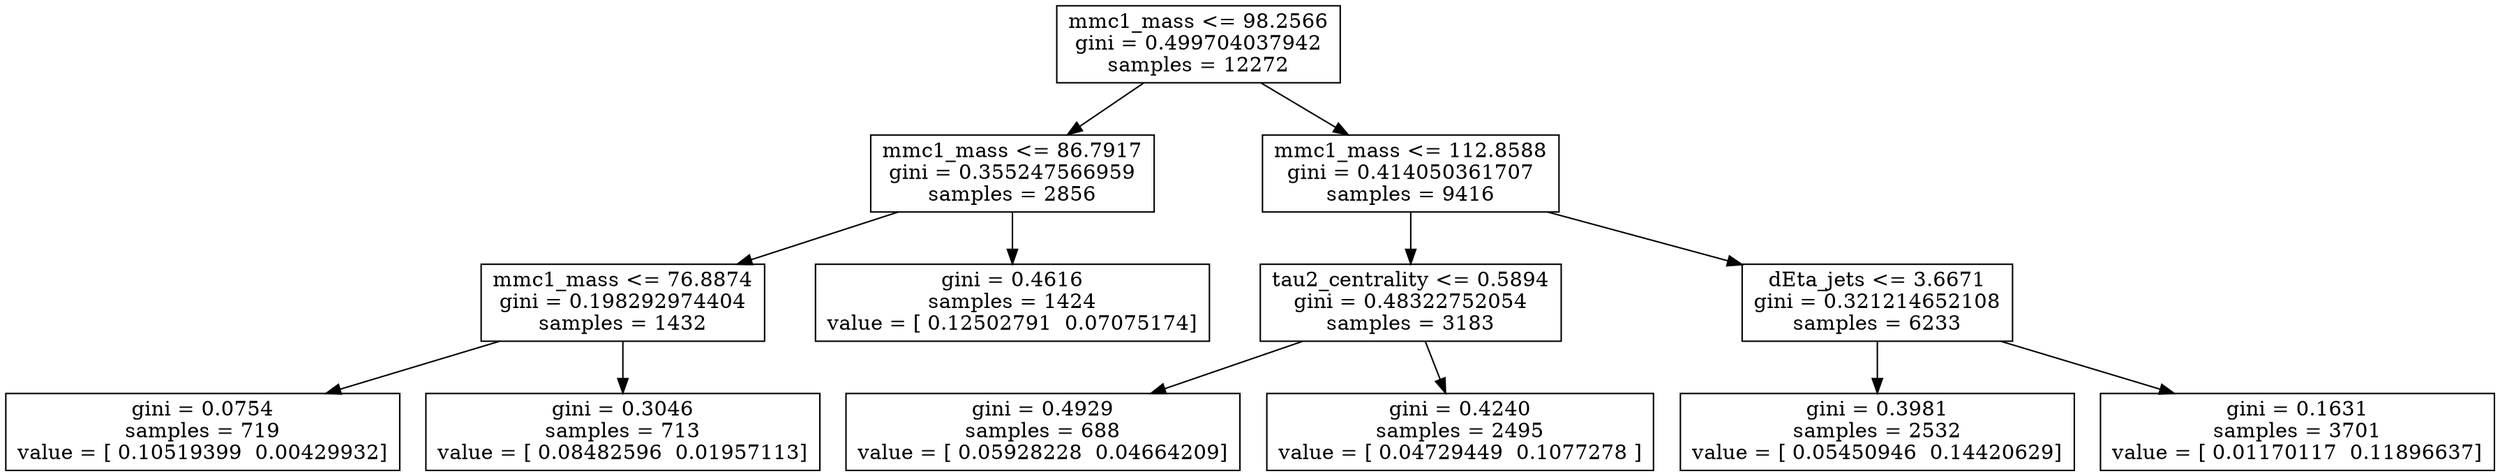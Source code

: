 digraph Tree {
0 [label="mmc1_mass <= 98.2566\ngini = 0.499704037942\nsamples = 12272", shape="box"] ;
1 [label="mmc1_mass <= 86.7917\ngini = 0.355247566959\nsamples = 2856", shape="box"] ;
0 -> 1 ;
2 [label="mmc1_mass <= 76.8874\ngini = 0.198292974404\nsamples = 1432", shape="box"] ;
1 -> 2 ;
3 [label="gini = 0.0754\nsamples = 719\nvalue = [ 0.10519399  0.00429932]", shape="box"] ;
2 -> 3 ;
4 [label="gini = 0.3046\nsamples = 713\nvalue = [ 0.08482596  0.01957113]", shape="box"] ;
2 -> 4 ;
5 [label="gini = 0.4616\nsamples = 1424\nvalue = [ 0.12502791  0.07075174]", shape="box"] ;
1 -> 5 ;
6 [label="mmc1_mass <= 112.8588\ngini = 0.414050361707\nsamples = 9416", shape="box"] ;
0 -> 6 ;
7 [label="tau2_centrality <= 0.5894\ngini = 0.48322752054\nsamples = 3183", shape="box"] ;
6 -> 7 ;
8 [label="gini = 0.4929\nsamples = 688\nvalue = [ 0.05928228  0.04664209]", shape="box"] ;
7 -> 8 ;
9 [label="gini = 0.4240\nsamples = 2495\nvalue = [ 0.04729449  0.1077278 ]", shape="box"] ;
7 -> 9 ;
10 [label="dEta_jets <= 3.6671\ngini = 0.321214652108\nsamples = 6233", shape="box"] ;
6 -> 10 ;
11 [label="gini = 0.3981\nsamples = 2532\nvalue = [ 0.05450946  0.14420629]", shape="box"] ;
10 -> 11 ;
12 [label="gini = 0.1631\nsamples = 3701\nvalue = [ 0.01170117  0.11896637]", shape="box"] ;
10 -> 12 ;
}